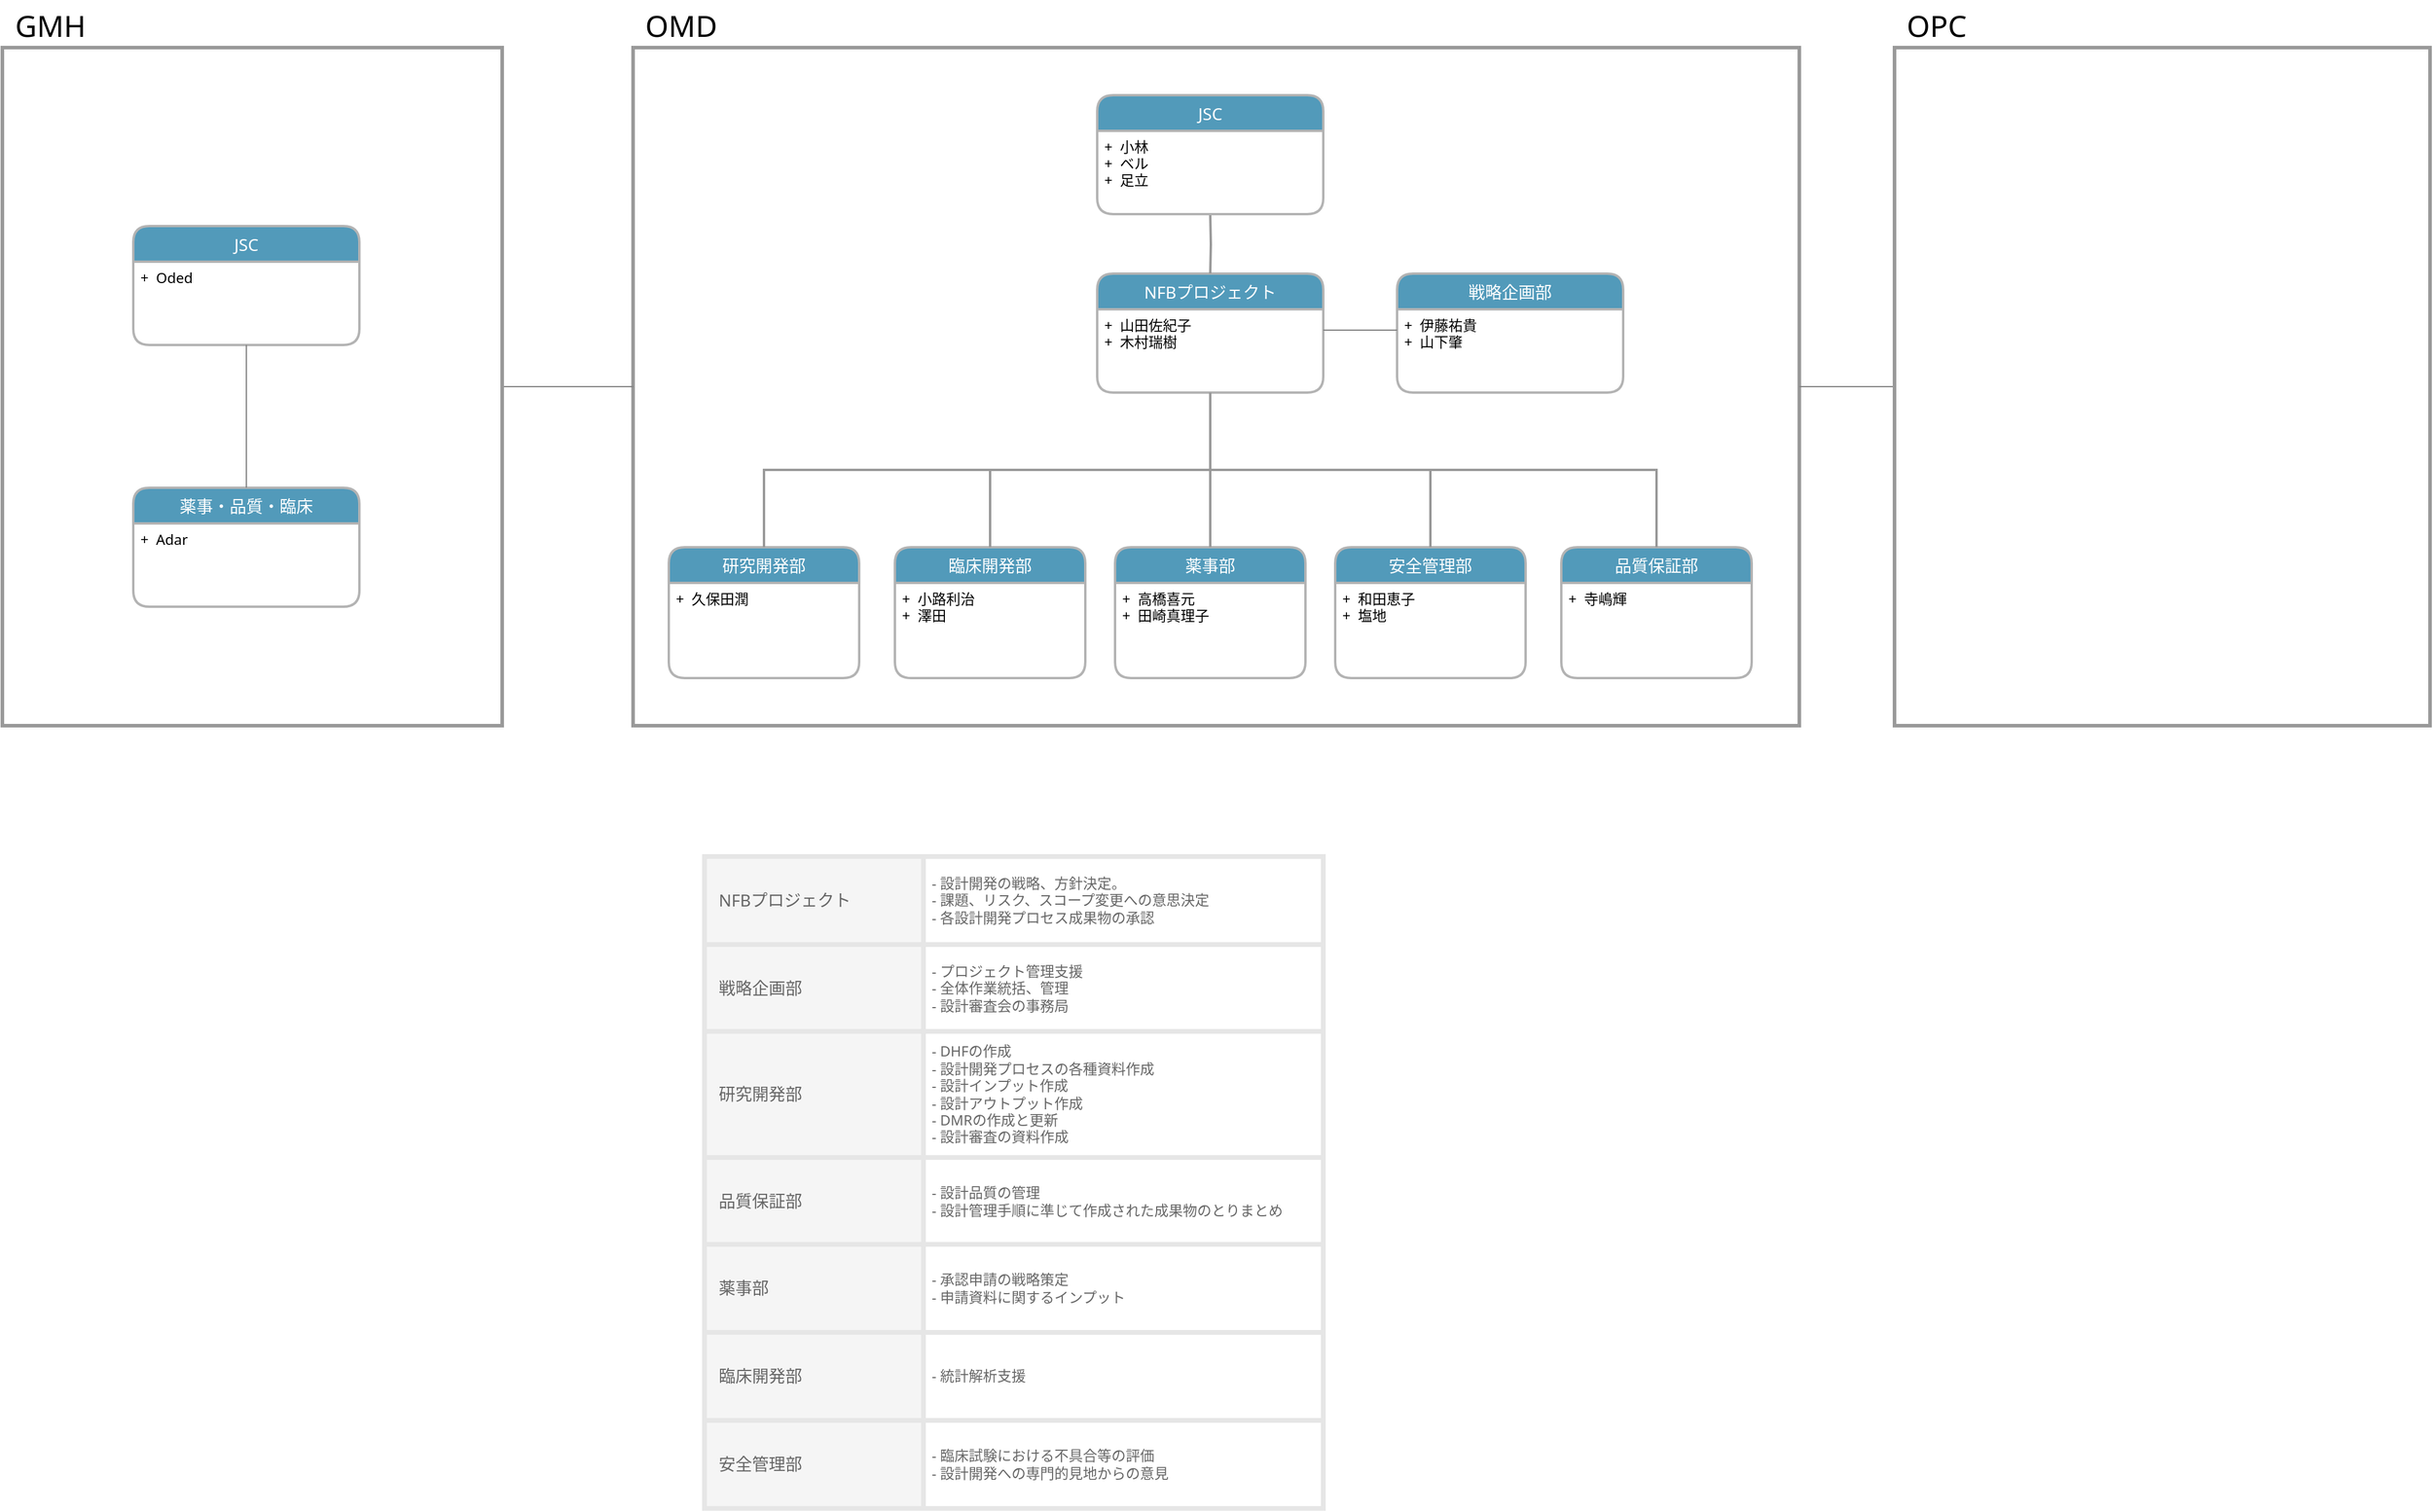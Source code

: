<mxfile version="20.2.4" type="github" pages="2">
  <diagram id="-1XbQWdAczWEwSHENw1Y" name="Page-1">
    <mxGraphModel dx="2898" dy="758" grid="1" gridSize="10" guides="1" tooltips="1" connect="1" arrows="1" fold="1" page="1" pageScale="1" pageWidth="850" pageHeight="1100" math="0" shadow="0">
      <root>
        <mxCell id="0" />
        <mxCell id="1" parent="0" />
        <mxCell id="92E8GHfRl66O824Zm0lk-59" value="" style="rounded=0;whiteSpace=wrap;html=1;fillColor=none;strokeColor=#999999;strokeWidth=3;" parent="1" vertex="1">
          <mxGeometry x="-650" y="240" width="980" height="570" as="geometry" />
        </mxCell>
        <mxCell id="92E8GHfRl66O824Zm0lk-3" value="NFBプロジェクト" style="swimlane;childLayout=stackLayout;horizontal=1;startSize=30;horizontalStack=0;rounded=1;fontSize=14;fontStyle=0;strokeWidth=2;resizeParent=0;resizeLast=1;shadow=0;dashed=0;align=center;fillColor=#529ABA;fontColor=#FFFFFF;strokeColor=#B3B3B3;fontFamily=Noto Sans;fontSource=https%3A%2F%2Ffonts.googleapis.com%2Fcss%3Ffamily%3DNoto%2BSans;" parent="1" vertex="1">
          <mxGeometry x="-260" y="430" width="190" height="100" as="geometry">
            <mxRectangle x="290" y="380" width="160" height="30" as="alternateBounds" />
          </mxGeometry>
        </mxCell>
        <mxCell id="92E8GHfRl66O824Zm0lk-4" value="+  山田佐紀子　&#xa;+  木村瑞樹" style="align=left;strokeColor=none;fillColor=none;spacingLeft=4;fontSize=12;verticalAlign=top;resizable=0;rotatable=0;part=1;fontFamily=Noto Sans;fontSource=https%3A%2F%2Ffonts.googleapis.com%2Fcss%3Ffamily%3DNoto%2BSans;" parent="92E8GHfRl66O824Zm0lk-3" vertex="1">
          <mxGeometry y="30" width="190" height="70" as="geometry" />
        </mxCell>
        <mxCell id="92E8GHfRl66O824Zm0lk-5" style="edgeStyle=orthogonalEdgeStyle;rounded=0;orthogonalLoop=1;jettySize=auto;html=1;exitX=0.5;exitY=1;exitDx=0;exitDy=0;fontSize=18;fontColor=#FFFFFF;startArrow=none;startFill=0;strokeColor=#999999;strokeWidth=2;endArrow=none;endFill=0;fontFamily=Noto Sans;fontSource=https%3A%2F%2Ffonts.googleapis.com%2Fcss%3Ffamily%3DNoto%2BSans;" parent="1" target="92E8GHfRl66O824Zm0lk-3" edge="1">
          <mxGeometry relative="1" as="geometry">
            <mxPoint x="-165" y="380.0" as="sourcePoint" />
          </mxGeometry>
        </mxCell>
        <mxCell id="92E8GHfRl66O824Zm0lk-6" value="研究開発部" style="swimlane;childLayout=stackLayout;horizontal=1;startSize=30;horizontalStack=0;rounded=1;fontSize=14;fontStyle=0;strokeWidth=2;resizeParent=0;resizeLast=1;shadow=0;dashed=0;align=center;fillColor=#529ABA;fontColor=#FFFFFF;strokeColor=#B3B3B3;fontFamily=Noto Sans;fontSource=https%3A%2F%2Ffonts.googleapis.com%2Fcss%3Ffamily%3DNoto%2BSans;" parent="1" vertex="1">
          <mxGeometry x="-620" y="660" width="160" height="110" as="geometry" />
        </mxCell>
        <mxCell id="92E8GHfRl66O824Zm0lk-7" value="+  久保田潤" style="align=left;strokeColor=none;fillColor=none;spacingLeft=4;fontSize=12;verticalAlign=top;resizable=0;rotatable=0;part=1;fontFamily=Noto Sans;fontSource=https%3A%2F%2Ffonts.googleapis.com%2Fcss%3Ffamily%3DNoto%2BSans;" parent="92E8GHfRl66O824Zm0lk-6" vertex="1">
          <mxGeometry y="30" width="160" height="80" as="geometry" />
        </mxCell>
        <mxCell id="92E8GHfRl66O824Zm0lk-8" style="edgeStyle=orthogonalEdgeStyle;rounded=0;orthogonalLoop=1;jettySize=auto;html=1;exitX=0.5;exitY=1;exitDx=0;exitDy=0;entryX=0.5;entryY=0;entryDx=0;entryDy=0;fontSize=18;fontColor=#666666;startArrow=none;startFill=0;endArrow=none;endFill=0;strokeColor=#999999;strokeWidth=2;fontFamily=Noto Sans;fontSource=https%3A%2F%2Ffonts.googleapis.com%2Fcss%3Ffamily%3DNoto%2BSans;" parent="1" source="92E8GHfRl66O824Zm0lk-4" target="92E8GHfRl66O824Zm0lk-6" edge="1">
          <mxGeometry relative="1" as="geometry" />
        </mxCell>
        <mxCell id="92E8GHfRl66O824Zm0lk-9" value="臨床開発部" style="swimlane;childLayout=stackLayout;horizontal=1;startSize=30;horizontalStack=0;rounded=1;fontSize=14;fontStyle=0;strokeWidth=2;resizeParent=0;resizeLast=1;shadow=0;dashed=0;align=center;fillColor=#529ABA;fontColor=#FFFFFF;strokeColor=#B3B3B3;fontFamily=Noto Sans;fontSource=https%3A%2F%2Ffonts.googleapis.com%2Fcss%3Ffamily%3DNoto%2BSans;" parent="1" vertex="1">
          <mxGeometry x="-430" y="660" width="160" height="110" as="geometry" />
        </mxCell>
        <mxCell id="92E8GHfRl66O824Zm0lk-10" value="+  小路利治&#xa;+  澤田" style="align=left;strokeColor=none;fillColor=none;spacingLeft=4;fontSize=12;verticalAlign=top;resizable=0;rotatable=0;part=1;fontFamily=Noto Sans;fontSource=https%3A%2F%2Ffonts.googleapis.com%2Fcss%3Ffamily%3DNoto%2BSans;" parent="92E8GHfRl66O824Zm0lk-9" vertex="1">
          <mxGeometry y="30" width="160" height="80" as="geometry" />
        </mxCell>
        <mxCell id="92E8GHfRl66O824Zm0lk-11" value="薬事部" style="swimlane;childLayout=stackLayout;horizontal=1;startSize=30;horizontalStack=0;rounded=1;fontSize=14;fontStyle=0;strokeWidth=2;resizeParent=0;resizeLast=1;shadow=0;dashed=0;align=center;fillColor=#529ABA;fontColor=#FFFFFF;strokeColor=#B3B3B3;fontFamily=Noto Sans;fontSource=https%3A%2F%2Ffonts.googleapis.com%2Fcss%3Ffamily%3DNoto%2BSans;" parent="1" vertex="1">
          <mxGeometry x="-245" y="660" width="160" height="110" as="geometry" />
        </mxCell>
        <mxCell id="92E8GHfRl66O824Zm0lk-12" value="+  高橋喜元&#xa;+  田崎真理子" style="align=left;strokeColor=none;fillColor=none;spacingLeft=4;fontSize=12;verticalAlign=top;resizable=0;rotatable=0;part=1;fontFamily=Noto Sans;fontSource=https%3A%2F%2Ffonts.googleapis.com%2Fcss%3Ffamily%3DNoto%2BSans;" parent="92E8GHfRl66O824Zm0lk-11" vertex="1">
          <mxGeometry y="30" width="160" height="80" as="geometry" />
        </mxCell>
        <mxCell id="92E8GHfRl66O824Zm0lk-13" value="安全管理部" style="swimlane;childLayout=stackLayout;horizontal=1;startSize=30;horizontalStack=0;rounded=1;fontSize=14;fontStyle=0;strokeWidth=2;resizeParent=0;resizeLast=1;shadow=0;dashed=0;align=center;fillColor=#529ABA;fontColor=#FFFFFF;strokeColor=#B3B3B3;fontFamily=Noto Sans;fontSource=https%3A%2F%2Ffonts.googleapis.com%2Fcss%3Ffamily%3DNoto%2BSans;" parent="1" vertex="1">
          <mxGeometry x="-60" y="660" width="160" height="110" as="geometry" />
        </mxCell>
        <mxCell id="92E8GHfRl66O824Zm0lk-14" value="+  和田恵子&#xa;+  塩地" style="align=left;strokeColor=none;fillColor=none;spacingLeft=4;fontSize=12;verticalAlign=top;resizable=0;rotatable=0;part=1;fontFamily=Noto Sans;fontSource=https%3A%2F%2Ffonts.googleapis.com%2Fcss%3Ffamily%3DNoto%2BSans;" parent="92E8GHfRl66O824Zm0lk-13" vertex="1">
          <mxGeometry y="30" width="160" height="80" as="geometry" />
        </mxCell>
        <mxCell id="92E8GHfRl66O824Zm0lk-15" value="品質保証部" style="swimlane;childLayout=stackLayout;horizontal=1;startSize=30;horizontalStack=0;rounded=1;fontSize=14;fontStyle=0;strokeWidth=2;resizeParent=0;resizeLast=1;shadow=0;dashed=0;align=center;fillColor=#529ABA;fontColor=#FFFFFF;strokeColor=#B3B3B3;fontFamily=Noto Sans;fontSource=https%3A%2F%2Ffonts.googleapis.com%2Fcss%3Ffamily%3DNoto%2BSans;" parent="1" vertex="1">
          <mxGeometry x="130" y="660" width="160" height="110" as="geometry" />
        </mxCell>
        <mxCell id="92E8GHfRl66O824Zm0lk-16" value="+  寺嶋輝" style="align=left;strokeColor=none;fillColor=none;spacingLeft=4;fontSize=12;verticalAlign=top;resizable=0;rotatable=0;part=1;fontFamily=Noto Sans;fontSource=https%3A%2F%2Ffonts.googleapis.com%2Fcss%3Ffamily%3DNoto%2BSans;" parent="92E8GHfRl66O824Zm0lk-15" vertex="1">
          <mxGeometry y="30" width="160" height="80" as="geometry" />
        </mxCell>
        <mxCell id="92E8GHfRl66O824Zm0lk-17" style="edgeStyle=orthogonalEdgeStyle;rounded=0;orthogonalLoop=1;jettySize=auto;html=1;exitX=0.5;exitY=1;exitDx=0;exitDy=0;entryX=0.5;entryY=0;entryDx=0;entryDy=0;fontSize=18;fontColor=#666666;startArrow=none;startFill=0;endArrow=none;endFill=0;strokeColor=#999999;strokeWidth=2;fontFamily=Noto Sans;fontSource=https%3A%2F%2Ffonts.googleapis.com%2Fcss%3Ffamily%3DNoto%2BSans;" parent="1" source="92E8GHfRl66O824Zm0lk-4" target="92E8GHfRl66O824Zm0lk-9" edge="1">
          <mxGeometry relative="1" as="geometry" />
        </mxCell>
        <mxCell id="92E8GHfRl66O824Zm0lk-18" style="edgeStyle=orthogonalEdgeStyle;rounded=0;orthogonalLoop=1;jettySize=auto;html=1;exitX=0.5;exitY=1;exitDx=0;exitDy=0;fontSize=18;fontColor=#666666;startArrow=none;startFill=0;endArrow=none;endFill=0;strokeColor=#999999;strokeWidth=2;fontFamily=Noto Sans;fontSource=https%3A%2F%2Ffonts.googleapis.com%2Fcss%3Ffamily%3DNoto%2BSans;" parent="1" source="92E8GHfRl66O824Zm0lk-4" target="92E8GHfRl66O824Zm0lk-11" edge="1">
          <mxGeometry relative="1" as="geometry" />
        </mxCell>
        <mxCell id="92E8GHfRl66O824Zm0lk-19" style="edgeStyle=orthogonalEdgeStyle;rounded=0;orthogonalLoop=1;jettySize=auto;html=1;exitX=0.5;exitY=1;exitDx=0;exitDy=0;entryX=0.5;entryY=0;entryDx=0;entryDy=0;fontSize=18;fontColor=#666666;startArrow=none;startFill=0;endArrow=none;endFill=0;strokeColor=#999999;strokeWidth=2;fontFamily=Noto Sans;fontSource=https%3A%2F%2Ffonts.googleapis.com%2Fcss%3Ffamily%3DNoto%2BSans;" parent="1" source="92E8GHfRl66O824Zm0lk-4" target="92E8GHfRl66O824Zm0lk-13" edge="1">
          <mxGeometry relative="1" as="geometry" />
        </mxCell>
        <mxCell id="92E8GHfRl66O824Zm0lk-20" style="edgeStyle=orthogonalEdgeStyle;rounded=0;orthogonalLoop=1;jettySize=auto;html=1;exitX=0.5;exitY=1;exitDx=0;exitDy=0;fontSize=18;fontColor=#666666;startArrow=none;startFill=0;endArrow=none;endFill=0;strokeColor=#999999;strokeWidth=2;fontFamily=Noto Sans;fontSource=https%3A%2F%2Ffonts.googleapis.com%2Fcss%3Ffamily%3DNoto%2BSans;" parent="1" source="92E8GHfRl66O824Zm0lk-4" target="92E8GHfRl66O824Zm0lk-15" edge="1">
          <mxGeometry relative="1" as="geometry" />
        </mxCell>
        <mxCell id="92E8GHfRl66O824Zm0lk-21" value="" style="shape=table;html=1;whiteSpace=wrap;startSize=0;container=1;collapsible=0;childLayout=tableLayout;fontFamily=Noto Sans;fontSource=https%3A%2F%2Ffonts.googleapis.com%2Fcss%3Ffamily%3DNoto%2BSans;strokeColor=#E6E6E6;strokeWidth=4;fontSize=12;fontColor=#666666;" parent="1" vertex="1">
          <mxGeometry x="-590" y="920" width="520" height="548" as="geometry" />
        </mxCell>
        <mxCell id="92E8GHfRl66O824Zm0lk-22" value="" style="shape=tableRow;horizontal=0;startSize=0;swimlaneHead=0;swimlaneBody=0;top=0;left=0;bottom=0;right=0;collapsible=0;dropTarget=0;fillColor=none;points=[[0,0.5],[1,0.5]];portConstraint=eastwest;fontFamily=Noto Sans;fontSource=https%3A%2F%2Ffonts.googleapis.com%2Fcss%3Ffamily%3DNoto%2BSans;" parent="92E8GHfRl66O824Zm0lk-21" vertex="1">
          <mxGeometry width="520" height="74" as="geometry" />
        </mxCell>
        <mxCell id="92E8GHfRl66O824Zm0lk-23" value="NFBプロジェクト" style="shape=partialRectangle;html=1;whiteSpace=wrap;connectable=0;fillColor=#E6E6E6;top=0;left=0;bottom=0;right=0;overflow=hidden;fontFamily=Noto Sans;fontSource=https%3A%2F%2Ffonts.googleapis.com%2Fcss%3Ffamily%3DNoto%2BSans;fontColor=#666666;fontSize=14;align=left;spacingLeft=10;opacity=40;" parent="92E8GHfRl66O824Zm0lk-22" vertex="1">
          <mxGeometry width="184" height="74" as="geometry">
            <mxRectangle width="184" height="74" as="alternateBounds" />
          </mxGeometry>
        </mxCell>
        <mxCell id="92E8GHfRl66O824Zm0lk-24" value="&lt;div&gt;- 設計開発の戦略、方針決定。&lt;/div&gt;&lt;div&gt;- 課題、リスク、スコープ変更への意思決定&lt;br&gt;- 各設計開発プロセス成果物の承認&lt;br&gt;&lt;/div&gt;" style="shape=partialRectangle;html=1;whiteSpace=wrap;connectable=0;fillColor=none;top=0;left=0;bottom=0;right=0;overflow=hidden;fontFamily=Noto Sans;fontSource=https%3A%2F%2Ffonts.googleapis.com%2Fcss%3Ffamily%3DNoto%2BSans;align=left;spacingLeft=5;fontColor=#666666;" parent="92E8GHfRl66O824Zm0lk-22" vertex="1">
          <mxGeometry x="184" width="336" height="74" as="geometry">
            <mxRectangle width="336" height="74" as="alternateBounds" />
          </mxGeometry>
        </mxCell>
        <mxCell id="92E8GHfRl66O824Zm0lk-25" value="" style="shape=tableRow;horizontal=0;startSize=0;swimlaneHead=0;swimlaneBody=0;top=0;left=0;bottom=0;right=0;collapsible=0;dropTarget=0;fillColor=none;points=[[0,0.5],[1,0.5]];portConstraint=eastwest;fontFamily=Noto Sans;fontSource=https%3A%2F%2Ffonts.googleapis.com%2Fcss%3Ffamily%3DNoto%2BSans;" parent="92E8GHfRl66O824Zm0lk-21" vertex="1">
          <mxGeometry y="74" width="520" height="73" as="geometry" />
        </mxCell>
        <mxCell id="92E8GHfRl66O824Zm0lk-26" value="戦略企画部" style="shape=partialRectangle;html=1;whiteSpace=wrap;connectable=0;fillColor=#E6E6E6;top=0;left=0;bottom=0;right=0;overflow=hidden;fontFamily=Noto Sans;fontSource=https%3A%2F%2Ffonts.googleapis.com%2Fcss%3Ffamily%3DNoto%2BSans;fontColor=#666666;fontSize=14;align=left;spacingLeft=10;opacity=40;" parent="92E8GHfRl66O824Zm0lk-25" vertex="1">
          <mxGeometry width="184" height="73" as="geometry">
            <mxRectangle width="184" height="73" as="alternateBounds" />
          </mxGeometry>
        </mxCell>
        <mxCell id="92E8GHfRl66O824Zm0lk-27" value="- プロジェクト管理支援&lt;br&gt;&lt;div&gt;- 全体作業統括、管理&lt;br&gt;&lt;/div&gt;&lt;div&gt;- 設計審査会の事務局&lt;br&gt;&lt;/div&gt;" style="shape=partialRectangle;html=1;whiteSpace=wrap;connectable=0;fillColor=none;top=0;left=0;bottom=0;right=0;overflow=hidden;fontFamily=Noto Sans;fontSource=https%3A%2F%2Ffonts.googleapis.com%2Fcss%3Ffamily%3DNoto%2BSans;align=left;spacingLeft=5;fontColor=#666666;" parent="92E8GHfRl66O824Zm0lk-25" vertex="1">
          <mxGeometry x="184" width="336" height="73" as="geometry">
            <mxRectangle width="336" height="73" as="alternateBounds" />
          </mxGeometry>
        </mxCell>
        <mxCell id="92E8GHfRl66O824Zm0lk-28" value="" style="shape=tableRow;horizontal=0;startSize=0;swimlaneHead=0;swimlaneBody=0;top=0;left=0;bottom=0;right=0;collapsible=0;dropTarget=0;fillColor=none;points=[[0,0.5],[1,0.5]];portConstraint=eastwest;fontFamily=Noto Sans;fontSource=https%3A%2F%2Ffonts.googleapis.com%2Fcss%3Ffamily%3DNoto%2BSans;" parent="92E8GHfRl66O824Zm0lk-21" vertex="1">
          <mxGeometry y="147" width="520" height="106" as="geometry" />
        </mxCell>
        <mxCell id="92E8GHfRl66O824Zm0lk-29" value="研究開発部" style="shape=partialRectangle;html=1;whiteSpace=wrap;connectable=0;fillColor=#E6E6E6;top=0;left=0;bottom=0;right=0;overflow=hidden;fontFamily=Noto Sans;fontSource=https%3A%2F%2Ffonts.googleapis.com%2Fcss%3Ffamily%3DNoto%2BSans;fontColor=#666666;fontSize=14;align=left;spacingLeft=10;opacity=40;" parent="92E8GHfRl66O824Zm0lk-28" vertex="1">
          <mxGeometry width="184" height="106" as="geometry">
            <mxRectangle width="184" height="106" as="alternateBounds" />
          </mxGeometry>
        </mxCell>
        <mxCell id="92E8GHfRl66O824Zm0lk-30" value="- DHFの作成&lt;br&gt;&lt;div&gt;- 設計開発プロセスの各種資料作成&lt;/div&gt;&lt;div&gt;- 設計インプット作成&lt;/div&gt;&lt;div&gt;- 設計アウトプット作成&lt;/div&gt;&lt;div&gt;- DMRの作成と更新&lt;/div&gt;&lt;div&gt;- 設計審査の資料作成&lt;br&gt;&lt;/div&gt;" style="shape=partialRectangle;html=1;whiteSpace=wrap;connectable=0;fillColor=none;top=0;left=0;bottom=0;right=0;overflow=hidden;fontFamily=Noto Sans;fontSource=https%3A%2F%2Ffonts.googleapis.com%2Fcss%3Ffamily%3DNoto%2BSans;align=left;spacingLeft=5;fontColor=#666666;" parent="92E8GHfRl66O824Zm0lk-28" vertex="1">
          <mxGeometry x="184" width="336" height="106" as="geometry">
            <mxRectangle width="336" height="106" as="alternateBounds" />
          </mxGeometry>
        </mxCell>
        <mxCell id="92E8GHfRl66O824Zm0lk-31" value="" style="shape=tableRow;horizontal=0;startSize=0;swimlaneHead=0;swimlaneBody=0;top=0;left=0;bottom=0;right=0;collapsible=0;dropTarget=0;fillColor=none;points=[[0,0.5],[1,0.5]];portConstraint=eastwest;fontFamily=Noto Sans;fontSource=https%3A%2F%2Ffonts.googleapis.com%2Fcss%3Ffamily%3DNoto%2BSans;" parent="92E8GHfRl66O824Zm0lk-21" vertex="1">
          <mxGeometry y="253" width="520" height="73" as="geometry" />
        </mxCell>
        <mxCell id="92E8GHfRl66O824Zm0lk-32" value="品質保証部" style="shape=partialRectangle;html=1;whiteSpace=wrap;connectable=0;fillColor=#E6E6E6;top=0;left=0;bottom=0;right=0;overflow=hidden;fontFamily=Noto Sans;fontSource=https%3A%2F%2Ffonts.googleapis.com%2Fcss%3Ffamily%3DNoto%2BSans;fontColor=#666666;fontSize=14;align=left;spacingLeft=10;opacity=40;" parent="92E8GHfRl66O824Zm0lk-31" vertex="1">
          <mxGeometry width="184" height="73" as="geometry">
            <mxRectangle width="184" height="73" as="alternateBounds" />
          </mxGeometry>
        </mxCell>
        <mxCell id="92E8GHfRl66O824Zm0lk-33" value="&lt;div&gt;- 設計品質の管理&lt;br&gt;&lt;/div&gt;&lt;div&gt;- 設計管理手順に準じて作成された成果物のとりまとめ&lt;br&gt;&lt;/div&gt;" style="shape=partialRectangle;html=1;whiteSpace=wrap;connectable=0;fillColor=none;top=0;left=0;bottom=0;right=0;overflow=hidden;fontFamily=Noto Sans;fontSource=https%3A%2F%2Ffonts.googleapis.com%2Fcss%3Ffamily%3DNoto%2BSans;align=left;spacingLeft=5;fontColor=#666666;spacingRight=4;" parent="92E8GHfRl66O824Zm0lk-31" vertex="1">
          <mxGeometry x="184" width="336" height="73" as="geometry">
            <mxRectangle width="336" height="73" as="alternateBounds" />
          </mxGeometry>
        </mxCell>
        <mxCell id="92E8GHfRl66O824Zm0lk-34" style="shape=tableRow;horizontal=0;startSize=0;swimlaneHead=0;swimlaneBody=0;top=0;left=0;bottom=0;right=0;collapsible=0;dropTarget=0;fillColor=none;points=[[0,0.5],[1,0.5]];portConstraint=eastwest;fontFamily=Noto Sans;fontSource=https%3A%2F%2Ffonts.googleapis.com%2Fcss%3Ffamily%3DNoto%2BSans;" parent="92E8GHfRl66O824Zm0lk-21" vertex="1">
          <mxGeometry y="326" width="520" height="74" as="geometry" />
        </mxCell>
        <mxCell id="92E8GHfRl66O824Zm0lk-35" value="薬事部" style="shape=partialRectangle;html=1;whiteSpace=wrap;connectable=0;fillColor=#E6E6E6;top=0;left=0;bottom=0;right=0;overflow=hidden;fontFamily=Noto Sans;fontSource=https%3A%2F%2Ffonts.googleapis.com%2Fcss%3Ffamily%3DNoto%2BSans;fontColor=#666666;fontSize=14;align=left;spacingLeft=10;opacity=40;" parent="92E8GHfRl66O824Zm0lk-34" vertex="1">
          <mxGeometry width="184" height="74" as="geometry">
            <mxRectangle width="184" height="74" as="alternateBounds" />
          </mxGeometry>
        </mxCell>
        <mxCell id="92E8GHfRl66O824Zm0lk-36" value="&lt;div&gt;- 承認申請の戦略策定&lt;/div&gt;&lt;div&gt;- 申請資料に関するインプット&lt;br&gt;&lt;/div&gt;" style="shape=partialRectangle;html=1;whiteSpace=wrap;connectable=0;fillColor=none;top=0;left=0;bottom=0;right=0;overflow=hidden;fontFamily=Noto Sans;fontSource=https%3A%2F%2Ffonts.googleapis.com%2Fcss%3Ffamily%3DNoto%2BSans;align=left;spacingLeft=5;fontColor=#666666;" parent="92E8GHfRl66O824Zm0lk-34" vertex="1">
          <mxGeometry x="184" width="336" height="74" as="geometry">
            <mxRectangle width="336" height="74" as="alternateBounds" />
          </mxGeometry>
        </mxCell>
        <mxCell id="92E8GHfRl66O824Zm0lk-37" style="shape=tableRow;horizontal=0;startSize=0;swimlaneHead=0;swimlaneBody=0;top=0;left=0;bottom=0;right=0;collapsible=0;dropTarget=0;fillColor=none;points=[[0,0.5],[1,0.5]];portConstraint=eastwest;fontFamily=Noto Sans;fontSource=https%3A%2F%2Ffonts.googleapis.com%2Fcss%3Ffamily%3DNoto%2BSans;" parent="92E8GHfRl66O824Zm0lk-21" vertex="1">
          <mxGeometry y="400" width="520" height="74" as="geometry" />
        </mxCell>
        <mxCell id="92E8GHfRl66O824Zm0lk-38" value="臨床開発部" style="shape=partialRectangle;html=1;whiteSpace=wrap;connectable=0;fillColor=#E6E6E6;top=0;left=0;bottom=0;right=0;overflow=hidden;fontFamily=Noto Sans;fontSource=https%3A%2F%2Ffonts.googleapis.com%2Fcss%3Ffamily%3DNoto%2BSans;fontColor=#666666;fontSize=14;align=left;spacingLeft=10;opacity=40;" parent="92E8GHfRl66O824Zm0lk-37" vertex="1">
          <mxGeometry width="184" height="74" as="geometry">
            <mxRectangle width="184" height="74" as="alternateBounds" />
          </mxGeometry>
        </mxCell>
        <mxCell id="92E8GHfRl66O824Zm0lk-39" value="&lt;div&gt;- 統計解析支援&lt;/div&gt;" style="shape=partialRectangle;html=1;whiteSpace=wrap;connectable=0;fillColor=none;top=0;left=0;bottom=0;right=0;overflow=hidden;fontFamily=Noto Sans;fontSource=https%3A%2F%2Ffonts.googleapis.com%2Fcss%3Ffamily%3DNoto%2BSans;align=left;spacingLeft=5;fontColor=#666666;" parent="92E8GHfRl66O824Zm0lk-37" vertex="1">
          <mxGeometry x="184" width="336" height="74" as="geometry">
            <mxRectangle width="336" height="74" as="alternateBounds" />
          </mxGeometry>
        </mxCell>
        <mxCell id="92E8GHfRl66O824Zm0lk-40" style="shape=tableRow;horizontal=0;startSize=0;swimlaneHead=0;swimlaneBody=0;top=0;left=0;bottom=0;right=0;collapsible=0;dropTarget=0;fillColor=none;points=[[0,0.5],[1,0.5]];portConstraint=eastwest;fontFamily=Noto Sans;fontSource=https%3A%2F%2Ffonts.googleapis.com%2Fcss%3Ffamily%3DNoto%2BSans;" parent="92E8GHfRl66O824Zm0lk-21" vertex="1">
          <mxGeometry y="474" width="520" height="74" as="geometry" />
        </mxCell>
        <mxCell id="92E8GHfRl66O824Zm0lk-41" value="安全管理部" style="shape=partialRectangle;html=1;whiteSpace=wrap;connectable=0;fillColor=#E6E6E6;top=0;left=0;bottom=0;right=0;overflow=hidden;fontFamily=Noto Sans;fontSource=https%3A%2F%2Ffonts.googleapis.com%2Fcss%3Ffamily%3DNoto%2BSans;fontColor=#666666;fontSize=14;align=left;spacingLeft=10;opacity=40;" parent="92E8GHfRl66O824Zm0lk-40" vertex="1">
          <mxGeometry width="184" height="74" as="geometry">
            <mxRectangle width="184" height="74" as="alternateBounds" />
          </mxGeometry>
        </mxCell>
        <mxCell id="92E8GHfRl66O824Zm0lk-42" value="&lt;div&gt;- &lt;span lang=&quot;JA&quot;&gt;臨床試験における不具合等の評価&lt;/span&gt;&lt;/div&gt;&lt;div&gt;&lt;span lang=&quot;JA&quot;&gt;- 設計開発への専門的見地からの意見&lt;/span&gt;&lt;/div&gt;" style="shape=partialRectangle;html=1;whiteSpace=wrap;connectable=0;fillColor=none;top=0;left=0;bottom=0;right=0;overflow=hidden;fontFamily=Noto Sans;fontSource=https%3A%2F%2Ffonts.googleapis.com%2Fcss%3Ffamily%3DNoto%2BSans;align=left;spacingLeft=5;fontColor=#666666;" parent="92E8GHfRl66O824Zm0lk-40" vertex="1">
          <mxGeometry x="184" width="336" height="74" as="geometry">
            <mxRectangle width="336" height="74" as="alternateBounds" />
          </mxGeometry>
        </mxCell>
        <mxCell id="92E8GHfRl66O824Zm0lk-43" value="戦略企画部" style="swimlane;childLayout=stackLayout;horizontal=1;startSize=30;horizontalStack=0;rounded=1;fontSize=14;fontStyle=0;strokeWidth=2;resizeParent=0;resizeLast=1;shadow=0;dashed=0;align=center;fillColor=#529ABA;fontColor=#FFFFFF;strokeColor=#B3B3B3;fontFamily=Noto Sans;fontSource=https%3A%2F%2Ffonts.googleapis.com%2Fcss%3Ffamily%3DNoto%2BSans;" parent="1" vertex="1">
          <mxGeometry x="-8" y="430" width="190" height="100" as="geometry">
            <mxRectangle x="290" y="380" width="160" height="30" as="alternateBounds" />
          </mxGeometry>
        </mxCell>
        <mxCell id="92E8GHfRl66O824Zm0lk-44" value="+  伊藤祐貴&#xa;+  山下肇" style="align=left;strokeColor=none;fillColor=none;spacingLeft=4;fontSize=12;verticalAlign=top;resizable=0;rotatable=0;part=1;fontFamily=Noto Sans;fontSource=https%3A%2F%2Ffonts.googleapis.com%2Fcss%3Ffamily%3DNoto%2BSans;" parent="92E8GHfRl66O824Zm0lk-43" vertex="1">
          <mxGeometry y="30" width="190" height="70" as="geometry" />
        </mxCell>
        <mxCell id="92E8GHfRl66O824Zm0lk-48" style="edgeStyle=orthogonalEdgeStyle;rounded=0;orthogonalLoop=1;jettySize=auto;html=1;exitX=1;exitY=0.25;exitDx=0;exitDy=0;entryX=0;entryY=0.25;entryDx=0;entryDy=0;strokeColor=#808080;endArrow=none;endFill=0;" parent="1" source="92E8GHfRl66O824Zm0lk-4" target="92E8GHfRl66O824Zm0lk-44" edge="1">
          <mxGeometry relative="1" as="geometry" />
        </mxCell>
        <mxCell id="92E8GHfRl66O824Zm0lk-51" value="JSC" style="swimlane;childLayout=stackLayout;horizontal=1;startSize=30;horizontalStack=0;rounded=1;fontSize=14;fontStyle=0;strokeWidth=2;resizeParent=0;resizeLast=1;shadow=0;dashed=0;align=center;fillColor=#529ABA;fontColor=#FFFFFF;strokeColor=#B3B3B3;fontFamily=Noto Sans;fontSource=https%3A%2F%2Ffonts.googleapis.com%2Fcss%3Ffamily%3DNoto%2BSans;" parent="1" vertex="1">
          <mxGeometry x="-260" y="280" width="190" height="100" as="geometry">
            <mxRectangle x="290" y="380" width="160" height="30" as="alternateBounds" />
          </mxGeometry>
        </mxCell>
        <mxCell id="92E8GHfRl66O824Zm0lk-52" value="+  小林&#xa;+  ベル&#xa;+  足立　" style="align=left;strokeColor=none;fillColor=none;spacingLeft=4;fontSize=12;verticalAlign=top;resizable=0;rotatable=0;part=1;fontFamily=Noto Sans;fontSource=https%3A%2F%2Ffonts.googleapis.com%2Fcss%3Ffamily%3DNoto%2BSans;" parent="92E8GHfRl66O824Zm0lk-51" vertex="1">
          <mxGeometry y="30" width="190" height="70" as="geometry" />
        </mxCell>
        <mxCell id="92E8GHfRl66O824Zm0lk-67" style="edgeStyle=orthogonalEdgeStyle;rounded=0;orthogonalLoop=1;jettySize=auto;html=1;exitX=1;exitY=0.5;exitDx=0;exitDy=0;entryX=0;entryY=0.5;entryDx=0;entryDy=0;fontFamily=Noto Sans;fontSource=https%3A%2F%2Ffonts.googleapis.com%2Fcss%3Ffamily%3DNoto%2BSans;fontSize=25;endArrow=none;endFill=0;strokeColor=#808080;" parent="1" source="92E8GHfRl66O824Zm0lk-59" target="92E8GHfRl66O824Zm0lk-65" edge="1">
          <mxGeometry relative="1" as="geometry" />
        </mxCell>
        <mxCell id="92E8GHfRl66O824Zm0lk-60" value="OMD" style="text;html=1;align=center;verticalAlign=middle;resizable=0;points=[];autosize=1;strokeColor=none;fillColor=none;fontSize=25;fontFamily=Noto Sans;fontSource=https%3A%2F%2Ffonts.googleapis.com%2Fcss%3Ffamily%3DNoto%2BSans;labelBackgroundColor=default;" parent="1" vertex="1">
          <mxGeometry x="-650" y="200" width="80" height="40" as="geometry" />
        </mxCell>
        <mxCell id="92E8GHfRl66O824Zm0lk-64" style="edgeStyle=orthogonalEdgeStyle;rounded=0;orthogonalLoop=1;jettySize=auto;html=1;exitX=1;exitY=0.5;exitDx=0;exitDy=0;entryX=0;entryY=0.5;entryDx=0;entryDy=0;fontFamily=Noto Sans;fontSource=https%3A%2F%2Ffonts.googleapis.com%2Fcss%3Ffamily%3DNoto%2BSans;fontSize=25;endArrow=none;endFill=0;strokeColor=#808080;" parent="1" source="92E8GHfRl66O824Zm0lk-61" target="92E8GHfRl66O824Zm0lk-59" edge="1">
          <mxGeometry relative="1" as="geometry" />
        </mxCell>
        <mxCell id="92E8GHfRl66O824Zm0lk-61" value="" style="rounded=0;whiteSpace=wrap;html=1;fillColor=none;strokeColor=#999999;strokeWidth=3;" parent="1" vertex="1">
          <mxGeometry x="-1180" y="240" width="420" height="570" as="geometry" />
        </mxCell>
        <mxCell id="92E8GHfRl66O824Zm0lk-62" value="GMH" style="text;html=1;align=center;verticalAlign=middle;resizable=0;points=[];autosize=1;strokeColor=none;fillColor=none;fontSize=25;fontFamily=Noto Sans;fontSource=https%3A%2F%2Ffonts.googleapis.com%2Fcss%3Ffamily%3DNoto%2BSans;labelBackgroundColor=default;" parent="1" vertex="1">
          <mxGeometry x="-1180" y="200" width="80" height="40" as="geometry" />
        </mxCell>
        <mxCell id="92E8GHfRl66O824Zm0lk-65" value="" style="rounded=0;whiteSpace=wrap;html=1;fillColor=none;strokeColor=#999999;strokeWidth=3;" parent="1" vertex="1">
          <mxGeometry x="410" y="240" width="450" height="570" as="geometry" />
        </mxCell>
        <mxCell id="92E8GHfRl66O824Zm0lk-66" value="OPC" style="text;html=1;align=center;verticalAlign=middle;resizable=0;points=[];autosize=1;strokeColor=none;fillColor=none;fontSize=25;fontFamily=Noto Sans;fontSource=https%3A%2F%2Ffonts.googleapis.com%2Fcss%3Ffamily%3DNoto%2BSans;labelBackgroundColor=default;" parent="1" vertex="1">
          <mxGeometry x="410" y="200" width="70" height="40" as="geometry" />
        </mxCell>
        <mxCell id="92E8GHfRl66O824Zm0lk-68" value="JSC" style="swimlane;childLayout=stackLayout;horizontal=1;startSize=30;horizontalStack=0;rounded=1;fontSize=14;fontStyle=0;strokeWidth=2;resizeParent=0;resizeLast=1;shadow=0;dashed=0;align=center;fillColor=#529ABA;fontColor=#FFFFFF;strokeColor=#B3B3B3;fontFamily=Noto Sans;fontSource=https%3A%2F%2Ffonts.googleapis.com%2Fcss%3Ffamily%3DNoto%2BSans;" parent="1" vertex="1">
          <mxGeometry x="-1070" y="390" width="190" height="100" as="geometry">
            <mxRectangle x="290" y="380" width="160" height="30" as="alternateBounds" />
          </mxGeometry>
        </mxCell>
        <mxCell id="92E8GHfRl66O824Zm0lk-69" value="+  Oded　" style="align=left;strokeColor=none;fillColor=none;spacingLeft=4;fontSize=12;verticalAlign=top;resizable=0;rotatable=0;part=1;fontFamily=Noto Sans;fontSource=https%3A%2F%2Ffonts.googleapis.com%2Fcss%3Ffamily%3DNoto%2BSans;" parent="92E8GHfRl66O824Zm0lk-68" vertex="1">
          <mxGeometry y="30" width="190" height="70" as="geometry" />
        </mxCell>
        <mxCell id="92E8GHfRl66O824Zm0lk-70" value="薬事・品質・臨床" style="swimlane;childLayout=stackLayout;horizontal=1;startSize=30;horizontalStack=0;rounded=1;fontSize=14;fontStyle=0;strokeWidth=2;resizeParent=0;resizeLast=1;shadow=0;dashed=0;align=center;fillColor=#529ABA;fontColor=#FFFFFF;strokeColor=#B3B3B3;fontFamily=Noto Sans;fontSource=https%3A%2F%2Ffonts.googleapis.com%2Fcss%3Ffamily%3DNoto%2BSans;" parent="1" vertex="1">
          <mxGeometry x="-1070" y="610" width="190" height="100" as="geometry">
            <mxRectangle x="290" y="380" width="160" height="30" as="alternateBounds" />
          </mxGeometry>
        </mxCell>
        <mxCell id="92E8GHfRl66O824Zm0lk-71" value="+  Adar" style="align=left;strokeColor=none;fillColor=none;spacingLeft=4;fontSize=12;verticalAlign=top;resizable=0;rotatable=0;part=1;fontFamily=Noto Sans;fontSource=https%3A%2F%2Ffonts.googleapis.com%2Fcss%3Ffamily%3DNoto%2BSans;" parent="92E8GHfRl66O824Zm0lk-70" vertex="1">
          <mxGeometry y="30" width="190" height="70" as="geometry" />
        </mxCell>
        <mxCell id="92E8GHfRl66O824Zm0lk-72" style="edgeStyle=orthogonalEdgeStyle;rounded=0;orthogonalLoop=1;jettySize=auto;html=1;exitX=0.5;exitY=1;exitDx=0;exitDy=0;entryX=0.5;entryY=0;entryDx=0;entryDy=0;fontFamily=Noto Sans;fontSource=https%3A%2F%2Ffonts.googleapis.com%2Fcss%3Ffamily%3DNoto%2BSans;fontSize=25;endArrow=none;endFill=0;strokeColor=#808080;" parent="1" source="92E8GHfRl66O824Zm0lk-69" target="92E8GHfRl66O824Zm0lk-70" edge="1">
          <mxGeometry relative="1" as="geometry" />
        </mxCell>
      </root>
    </mxGraphModel>
  </diagram>
  <diagram name="Copy of Page-1" id="_4BfrQj6seCPca6UJSrX">
    <mxGraphModel dx="2048" dy="758" grid="1" gridSize="10" guides="1" tooltips="1" connect="1" arrows="1" fold="1" page="1" pageScale="1" pageWidth="850" pageHeight="1100" math="0" shadow="0">
      <root>
        <mxCell id="KwA7nL_i_iJWys4iSLyL-0" />
        <mxCell id="KwA7nL_i_iJWys4iSLyL-1" parent="KwA7nL_i_iJWys4iSLyL-0" />
        <mxCell id="KwA7nL_i_iJWys4iSLyL-3" value="NFBプロジェクト" style="swimlane;childLayout=stackLayout;horizontal=1;startSize=30;horizontalStack=0;rounded=1;fontSize=14;fontStyle=0;strokeWidth=2;resizeParent=0;resizeLast=1;shadow=0;dashed=0;align=center;fillColor=#529ABA;fontColor=#FFFFFF;strokeColor=#B3B3B3;fontFamily=Noto Sans;fontSource=https%3A%2F%2Ffonts.googleapis.com%2Fcss%3Ffamily%3DNoto%2BSans;" parent="KwA7nL_i_iJWys4iSLyL-1" vertex="1">
          <mxGeometry x="-260" y="430" width="190" height="100" as="geometry">
            <mxRectangle x="290" y="380" width="160" height="30" as="alternateBounds" />
          </mxGeometry>
        </mxCell>
        <mxCell id="KwA7nL_i_iJWys4iSLyL-4" value="+  山田佐紀子　（リーダー）&#xa;+  木村瑞樹" style="align=left;strokeColor=none;fillColor=none;spacingLeft=4;fontSize=12;verticalAlign=top;resizable=0;rotatable=0;part=1;fontFamily=Noto Sans;fontSource=https%3A%2F%2Ffonts.googleapis.com%2Fcss%3Ffamily%3DNoto%2BSans;" parent="KwA7nL_i_iJWys4iSLyL-3" vertex="1">
          <mxGeometry y="30" width="190" height="70" as="geometry" />
        </mxCell>
        <mxCell id="KwA7nL_i_iJWys4iSLyL-5" style="edgeStyle=orthogonalEdgeStyle;rounded=0;orthogonalLoop=1;jettySize=auto;html=1;exitX=0.5;exitY=1;exitDx=0;exitDy=0;fontSize=18;fontColor=#FFFFFF;startArrow=none;startFill=0;strokeColor=#999999;strokeWidth=2;endArrow=none;endFill=0;fontFamily=Noto Sans;fontSource=https%3A%2F%2Ffonts.googleapis.com%2Fcss%3Ffamily%3DNoto%2BSans;" parent="KwA7nL_i_iJWys4iSLyL-1" target="KwA7nL_i_iJWys4iSLyL-3" edge="1">
          <mxGeometry relative="1" as="geometry">
            <mxPoint x="-165" y="380.0" as="sourcePoint" />
          </mxGeometry>
        </mxCell>
        <mxCell id="KwA7nL_i_iJWys4iSLyL-6" value="研究開発部" style="swimlane;childLayout=stackLayout;horizontal=1;startSize=30;horizontalStack=0;rounded=1;fontSize=14;fontStyle=0;strokeWidth=2;resizeParent=0;resizeLast=1;shadow=0;dashed=0;align=center;fillColor=#529ABA;fontColor=#FFFFFF;strokeColor=#B3B3B3;fontFamily=Noto Sans;fontSource=https%3A%2F%2Ffonts.googleapis.com%2Fcss%3Ffamily%3DNoto%2BSans;" parent="KwA7nL_i_iJWys4iSLyL-1" vertex="1">
          <mxGeometry x="-588" y="660" width="120" height="110" as="geometry" />
        </mxCell>
        <mxCell id="KwA7nL_i_iJWys4iSLyL-7" value="+  久保田潤" style="align=left;strokeColor=none;fillColor=none;spacingLeft=4;fontSize=12;verticalAlign=top;resizable=0;rotatable=0;part=1;fontFamily=Noto Sans;fontSource=https%3A%2F%2Ffonts.googleapis.com%2Fcss%3Ffamily%3DNoto%2BSans;" parent="KwA7nL_i_iJWys4iSLyL-6" vertex="1">
          <mxGeometry y="30" width="120" height="80" as="geometry" />
        </mxCell>
        <mxCell id="KwA7nL_i_iJWys4iSLyL-8" style="edgeStyle=orthogonalEdgeStyle;rounded=0;orthogonalLoop=1;jettySize=auto;html=1;exitX=0.5;exitY=1;exitDx=0;exitDy=0;entryX=0.5;entryY=0;entryDx=0;entryDy=0;fontSize=18;fontColor=#666666;startArrow=none;startFill=0;endArrow=none;endFill=0;strokeColor=#999999;strokeWidth=2;fontFamily=Noto Sans;fontSource=https%3A%2F%2Ffonts.googleapis.com%2Fcss%3Ffamily%3DNoto%2BSans;" parent="KwA7nL_i_iJWys4iSLyL-1" source="KwA7nL_i_iJWys4iSLyL-4" target="KwA7nL_i_iJWys4iSLyL-6" edge="1">
          <mxGeometry relative="1" as="geometry" />
        </mxCell>
        <mxCell id="KwA7nL_i_iJWys4iSLyL-9" value="臨床開発部" style="swimlane;childLayout=stackLayout;horizontal=1;startSize=30;horizontalStack=0;rounded=1;fontSize=14;fontStyle=0;strokeWidth=2;resizeParent=0;resizeLast=1;shadow=0;dashed=0;align=center;fillColor=#529ABA;fontColor=#FFFFFF;strokeColor=#B3B3B3;fontFamily=Noto Sans;fontSource=https%3A%2F%2Ffonts.googleapis.com%2Fcss%3Ffamily%3DNoto%2BSans;" parent="KwA7nL_i_iJWys4iSLyL-1" vertex="1">
          <mxGeometry x="-448" y="660" width="120" height="110" as="geometry" />
        </mxCell>
        <mxCell id="KwA7nL_i_iJWys4iSLyL-10" value="+  小路利治&#xa;+  澤田克彦" style="align=left;strokeColor=none;fillColor=none;spacingLeft=4;fontSize=12;verticalAlign=top;resizable=0;rotatable=0;part=1;fontFamily=Noto Sans;fontSource=https%3A%2F%2Ffonts.googleapis.com%2Fcss%3Ffamily%3DNoto%2BSans;" parent="KwA7nL_i_iJWys4iSLyL-9" vertex="1">
          <mxGeometry y="30" width="120" height="80" as="geometry" />
        </mxCell>
        <mxCell id="KwA7nL_i_iJWys4iSLyL-11" value="薬事部" style="swimlane;childLayout=stackLayout;horizontal=1;startSize=30;horizontalStack=0;rounded=1;fontSize=14;fontStyle=0;strokeWidth=2;resizeParent=0;resizeLast=1;shadow=0;dashed=0;align=center;fillColor=#529ABA;fontColor=#FFFFFF;strokeColor=#B3B3B3;fontFamily=Noto Sans;fontSource=https%3A%2F%2Ffonts.googleapis.com%2Fcss%3Ffamily%3DNoto%2BSans;" parent="KwA7nL_i_iJWys4iSLyL-1" vertex="1">
          <mxGeometry x="-308" y="660" width="120" height="110" as="geometry" />
        </mxCell>
        <mxCell id="KwA7nL_i_iJWys4iSLyL-12" value="+  高橋喜元&#xa;+  田崎真理子" style="align=left;strokeColor=none;fillColor=none;spacingLeft=4;fontSize=12;verticalAlign=top;resizable=0;rotatable=0;part=1;fontFamily=Noto Sans;fontSource=https%3A%2F%2Ffonts.googleapis.com%2Fcss%3Ffamily%3DNoto%2BSans;" parent="KwA7nL_i_iJWys4iSLyL-11" vertex="1">
          <mxGeometry y="30" width="120" height="80" as="geometry" />
        </mxCell>
        <mxCell id="KwA7nL_i_iJWys4iSLyL-13" value="安全管理部" style="swimlane;childLayout=stackLayout;horizontal=1;startSize=30;horizontalStack=0;rounded=1;fontSize=14;fontStyle=0;strokeWidth=2;resizeParent=0;resizeLast=1;shadow=0;dashed=0;align=center;fillColor=#529ABA;fontColor=#FFFFFF;strokeColor=#B3B3B3;fontFamily=Noto Sans;fontSource=https%3A%2F%2Ffonts.googleapis.com%2Fcss%3Ffamily%3DNoto%2BSans;" parent="KwA7nL_i_iJWys4iSLyL-1" vertex="1">
          <mxGeometry x="-148" y="660" width="120" height="110" as="geometry" />
        </mxCell>
        <mxCell id="KwA7nL_i_iJWys4iSLyL-14" value="+  和田恵子&#xa;+  塩地伸也" style="align=left;strokeColor=none;fillColor=none;spacingLeft=4;fontSize=12;verticalAlign=top;resizable=0;rotatable=0;part=1;fontFamily=Noto Sans;fontSource=https%3A%2F%2Ffonts.googleapis.com%2Fcss%3Ffamily%3DNoto%2BSans;" parent="KwA7nL_i_iJWys4iSLyL-13" vertex="1">
          <mxGeometry y="30" width="120" height="80" as="geometry" />
        </mxCell>
        <mxCell id="KwA7nL_i_iJWys4iSLyL-15" value="品質保証部" style="swimlane;childLayout=stackLayout;horizontal=1;startSize=30;horizontalStack=0;rounded=1;fontSize=14;fontStyle=0;strokeWidth=2;resizeParent=0;resizeLast=1;shadow=0;dashed=0;align=center;fillColor=#529ABA;fontColor=#FFFFFF;strokeColor=#B3B3B3;fontFamily=Noto Sans;fontSource=https%3A%2F%2Ffonts.googleapis.com%2Fcss%3Ffamily%3DNoto%2BSans;" parent="KwA7nL_i_iJWys4iSLyL-1" vertex="1">
          <mxGeometry x="-8" y="660" width="120" height="110" as="geometry" />
        </mxCell>
        <mxCell id="KwA7nL_i_iJWys4iSLyL-16" value="+  寺嶋輝" style="align=left;strokeColor=none;fillColor=none;spacingLeft=4;fontSize=12;verticalAlign=top;resizable=0;rotatable=0;part=1;fontFamily=Noto Sans;fontSource=https%3A%2F%2Ffonts.googleapis.com%2Fcss%3Ffamily%3DNoto%2BSans;" parent="KwA7nL_i_iJWys4iSLyL-15" vertex="1">
          <mxGeometry y="30" width="120" height="80" as="geometry" />
        </mxCell>
        <mxCell id="KwA7nL_i_iJWys4iSLyL-17" style="edgeStyle=orthogonalEdgeStyle;rounded=0;orthogonalLoop=1;jettySize=auto;html=1;exitX=0.5;exitY=1;exitDx=0;exitDy=0;entryX=0.5;entryY=0;entryDx=0;entryDy=0;fontSize=18;fontColor=#666666;startArrow=none;startFill=0;endArrow=none;endFill=0;strokeColor=#999999;strokeWidth=2;fontFamily=Noto Sans;fontSource=https%3A%2F%2Ffonts.googleapis.com%2Fcss%3Ffamily%3DNoto%2BSans;" parent="KwA7nL_i_iJWys4iSLyL-1" source="KwA7nL_i_iJWys4iSLyL-4" target="KwA7nL_i_iJWys4iSLyL-9" edge="1">
          <mxGeometry relative="1" as="geometry" />
        </mxCell>
        <mxCell id="KwA7nL_i_iJWys4iSLyL-18" style="edgeStyle=orthogonalEdgeStyle;rounded=0;orthogonalLoop=1;jettySize=auto;html=1;exitX=0.5;exitY=1;exitDx=0;exitDy=0;fontSize=18;fontColor=#666666;startArrow=none;startFill=0;endArrow=none;endFill=0;strokeColor=#999999;strokeWidth=2;fontFamily=Noto Sans;fontSource=https%3A%2F%2Ffonts.googleapis.com%2Fcss%3Ffamily%3DNoto%2BSans;" parent="KwA7nL_i_iJWys4iSLyL-1" source="KwA7nL_i_iJWys4iSLyL-4" target="KwA7nL_i_iJWys4iSLyL-11" edge="1">
          <mxGeometry relative="1" as="geometry" />
        </mxCell>
        <mxCell id="KwA7nL_i_iJWys4iSLyL-19" style="edgeStyle=orthogonalEdgeStyle;rounded=0;orthogonalLoop=1;jettySize=auto;html=1;exitX=0.5;exitY=1;exitDx=0;exitDy=0;entryX=0.5;entryY=0;entryDx=0;entryDy=0;fontSize=18;fontColor=#666666;startArrow=none;startFill=0;endArrow=none;endFill=0;strokeColor=#999999;strokeWidth=2;fontFamily=Noto Sans;fontSource=https%3A%2F%2Ffonts.googleapis.com%2Fcss%3Ffamily%3DNoto%2BSans;" parent="KwA7nL_i_iJWys4iSLyL-1" source="KwA7nL_i_iJWys4iSLyL-4" target="KwA7nL_i_iJWys4iSLyL-13" edge="1">
          <mxGeometry relative="1" as="geometry" />
        </mxCell>
        <mxCell id="KwA7nL_i_iJWys4iSLyL-20" style="edgeStyle=orthogonalEdgeStyle;rounded=0;orthogonalLoop=1;jettySize=auto;html=1;exitX=0.5;exitY=1;exitDx=0;exitDy=0;fontSize=18;fontColor=#666666;startArrow=none;startFill=0;endArrow=none;endFill=0;strokeColor=#999999;strokeWidth=2;fontFamily=Noto Sans;fontSource=https%3A%2F%2Ffonts.googleapis.com%2Fcss%3Ffamily%3DNoto%2BSans;" parent="KwA7nL_i_iJWys4iSLyL-1" source="KwA7nL_i_iJWys4iSLyL-4" target="KwA7nL_i_iJWys4iSLyL-15" edge="1">
          <mxGeometry relative="1" as="geometry" />
        </mxCell>
        <mxCell id="KwA7nL_i_iJWys4iSLyL-21" value="" style="shape=table;html=1;whiteSpace=wrap;startSize=0;container=1;collapsible=0;childLayout=tableLayout;fontFamily=Noto Sans;fontSource=https%3A%2F%2Ffonts.googleapis.com%2Fcss%3Ffamily%3DNoto%2BSans;strokeColor=#E6E6E6;strokeWidth=4;fontSize=12;fontColor=#666666;" parent="KwA7nL_i_iJWys4iSLyL-1" vertex="1">
          <mxGeometry x="320" y="210" width="520" height="617" as="geometry" />
        </mxCell>
        <mxCell id="KwA7nL_i_iJWys4iSLyL-22" value="" style="shape=tableRow;horizontal=0;startSize=0;swimlaneHead=0;swimlaneBody=0;top=0;left=0;bottom=0;right=0;collapsible=0;dropTarget=0;fillColor=none;points=[[0,0.5],[1,0.5]];portConstraint=eastwest;fontFamily=Noto Sans;fontSource=https%3A%2F%2Ffonts.googleapis.com%2Fcss%3Ffamily%3DNoto%2BSans;" parent="KwA7nL_i_iJWys4iSLyL-21" vertex="1">
          <mxGeometry width="520" height="101" as="geometry" />
        </mxCell>
        <mxCell id="KwA7nL_i_iJWys4iSLyL-23" value="NFBプロジェクト" style="shape=partialRectangle;html=1;whiteSpace=wrap;connectable=0;fillColor=#E6E6E6;top=0;left=0;bottom=0;right=0;overflow=hidden;fontFamily=Noto Sans;fontSource=https%3A%2F%2Ffonts.googleapis.com%2Fcss%3Ffamily%3DNoto%2BSans;fontColor=#666666;fontSize=14;align=left;spacingLeft=10;opacity=40;" parent="KwA7nL_i_iJWys4iSLyL-22" vertex="1">
          <mxGeometry width="184" height="101" as="geometry">
            <mxRectangle width="184" height="101" as="alternateBounds" />
          </mxGeometry>
        </mxCell>
        <mxCell id="KwA7nL_i_iJWys4iSLyL-24" value="&lt;div&gt;- 設計開発の戦略、方針決定。&lt;/div&gt;&lt;div&gt;- 課題、リスク、スコープ変更への意思決定&lt;br&gt;- 各設計開発プロセス成果物の承認&lt;br&gt;&lt;/div&gt;&lt;div&gt;- DHF/DMRの作成&lt;/div&gt;&lt;div&gt;- 設計インプット/アウトプット作成&lt;div&gt;- 設計審査の資料作成&lt;br&gt;&lt;/div&gt;&lt;/div&gt;" style="shape=partialRectangle;html=1;whiteSpace=wrap;connectable=0;fillColor=none;top=0;left=0;bottom=0;right=0;overflow=hidden;fontFamily=Noto Sans;fontSource=https%3A%2F%2Ffonts.googleapis.com%2Fcss%3Ffamily%3DNoto%2BSans;align=left;spacingLeft=5;fontColor=#666666;" parent="KwA7nL_i_iJWys4iSLyL-22" vertex="1">
          <mxGeometry x="184" width="336" height="101" as="geometry">
            <mxRectangle width="336" height="101" as="alternateBounds" />
          </mxGeometry>
        </mxCell>
        <mxCell id="KwA7nL_i_iJWys4iSLyL-25" value="" style="shape=tableRow;horizontal=0;startSize=0;swimlaneHead=0;swimlaneBody=0;top=0;left=0;bottom=0;right=0;collapsible=0;dropTarget=0;fillColor=none;points=[[0,0.5],[1,0.5]];portConstraint=eastwest;fontFamily=Noto Sans;fontSource=https%3A%2F%2Ffonts.googleapis.com%2Fcss%3Ffamily%3DNoto%2BSans;" parent="KwA7nL_i_iJWys4iSLyL-21" vertex="1">
          <mxGeometry y="101" width="520" height="73" as="geometry" />
        </mxCell>
        <mxCell id="KwA7nL_i_iJWys4iSLyL-26" value="戦略企画部" style="shape=partialRectangle;html=1;whiteSpace=wrap;connectable=0;fillColor=#E6E6E6;top=0;left=0;bottom=0;right=0;overflow=hidden;fontFamily=Noto Sans;fontSource=https%3A%2F%2Ffonts.googleapis.com%2Fcss%3Ffamily%3DNoto%2BSans;fontColor=#666666;fontSize=14;align=left;spacingLeft=10;opacity=40;" parent="KwA7nL_i_iJWys4iSLyL-25" vertex="1">
          <mxGeometry width="184" height="73" as="geometry">
            <mxRectangle width="184" height="73" as="alternateBounds" />
          </mxGeometry>
        </mxCell>
        <mxCell id="KwA7nL_i_iJWys4iSLyL-27" value="- プロジェクト管理支援&lt;br&gt;&lt;div&gt;- 全体作業統括、管理&lt;br&gt;&lt;/div&gt;&lt;div&gt;- 設計審査会の事務局&lt;br&gt;&lt;/div&gt;" style="shape=partialRectangle;html=1;whiteSpace=wrap;connectable=0;fillColor=none;top=0;left=0;bottom=0;right=0;overflow=hidden;fontFamily=Noto Sans;fontSource=https%3A%2F%2Ffonts.googleapis.com%2Fcss%3Ffamily%3DNoto%2BSans;align=left;spacingLeft=5;fontColor=#666666;" parent="KwA7nL_i_iJWys4iSLyL-25" vertex="1">
          <mxGeometry x="184" width="336" height="73" as="geometry">
            <mxRectangle width="336" height="73" as="alternateBounds" />
          </mxGeometry>
        </mxCell>
        <mxCell id="KwA7nL_i_iJWys4iSLyL-28" value="" style="shape=tableRow;horizontal=0;startSize=0;swimlaneHead=0;swimlaneBody=0;top=0;left=0;bottom=0;right=0;collapsible=0;dropTarget=0;fillColor=none;points=[[0,0.5],[1,0.5]];portConstraint=eastwest;fontFamily=Noto Sans;fontSource=https%3A%2F%2Ffonts.googleapis.com%2Fcss%3Ffamily%3DNoto%2BSans;" parent="KwA7nL_i_iJWys4iSLyL-21" vertex="1">
          <mxGeometry y="174" width="520" height="74" as="geometry" />
        </mxCell>
        <mxCell id="KwA7nL_i_iJWys4iSLyL-29" value="研究開発部" style="shape=partialRectangle;html=1;whiteSpace=wrap;connectable=0;fillColor=#E6E6E6;top=0;left=0;bottom=0;right=0;overflow=hidden;fontFamily=Noto Sans;fontSource=https%3A%2F%2Ffonts.googleapis.com%2Fcss%3Ffamily%3DNoto%2BSans;fontColor=#666666;fontSize=14;align=left;spacingLeft=10;opacity=40;" parent="KwA7nL_i_iJWys4iSLyL-28" vertex="1">
          <mxGeometry width="184" height="74" as="geometry">
            <mxRectangle width="184" height="74" as="alternateBounds" />
          </mxGeometry>
        </mxCell>
        <mxCell id="KwA7nL_i_iJWys4iSLyL-30" value="- 各種設計管理資料の作成補助" style="shape=partialRectangle;html=1;whiteSpace=wrap;connectable=0;fillColor=none;top=0;left=0;bottom=0;right=0;overflow=hidden;fontFamily=Noto Sans;fontSource=https%3A%2F%2Ffonts.googleapis.com%2Fcss%3Ffamily%3DNoto%2BSans;align=left;spacingLeft=5;fontColor=#666666;" parent="KwA7nL_i_iJWys4iSLyL-28" vertex="1">
          <mxGeometry x="184" width="336" height="74" as="geometry">
            <mxRectangle width="336" height="74" as="alternateBounds" />
          </mxGeometry>
        </mxCell>
        <mxCell id="KwA7nL_i_iJWys4iSLyL-31" value="" style="shape=tableRow;horizontal=0;startSize=0;swimlaneHead=0;swimlaneBody=0;top=0;left=0;bottom=0;right=0;collapsible=0;dropTarget=0;fillColor=none;points=[[0,0.5],[1,0.5]];portConstraint=eastwest;fontFamily=Noto Sans;fontSource=https%3A%2F%2Ffonts.googleapis.com%2Fcss%3Ffamily%3DNoto%2BSans;" parent="KwA7nL_i_iJWys4iSLyL-21" vertex="1">
          <mxGeometry y="248" width="520" height="73" as="geometry" />
        </mxCell>
        <mxCell id="KwA7nL_i_iJWys4iSLyL-32" value="品質保証部" style="shape=partialRectangle;html=1;whiteSpace=wrap;connectable=0;fillColor=#E6E6E6;top=0;left=0;bottom=0;right=0;overflow=hidden;fontFamily=Noto Sans;fontSource=https%3A%2F%2Ffonts.googleapis.com%2Fcss%3Ffamily%3DNoto%2BSans;fontColor=#666666;fontSize=14;align=left;spacingLeft=10;opacity=40;" parent="KwA7nL_i_iJWys4iSLyL-31" vertex="1">
          <mxGeometry width="184" height="73" as="geometry">
            <mxRectangle width="184" height="73" as="alternateBounds" />
          </mxGeometry>
        </mxCell>
        <mxCell id="KwA7nL_i_iJWys4iSLyL-33" value="&lt;div&gt;- 設計品質の管理&lt;br&gt;&lt;/div&gt;&lt;div&gt;- 設計管理手順に準じて作成された成果物のとりまとめ&lt;br&gt;&lt;/div&gt;" style="shape=partialRectangle;html=1;whiteSpace=wrap;connectable=0;fillColor=none;top=0;left=0;bottom=0;right=0;overflow=hidden;fontFamily=Noto Sans;fontSource=https%3A%2F%2Ffonts.googleapis.com%2Fcss%3Ffamily%3DNoto%2BSans;align=left;spacingLeft=5;fontColor=#666666;spacingRight=4;" parent="KwA7nL_i_iJWys4iSLyL-31" vertex="1">
          <mxGeometry x="184" width="336" height="73" as="geometry">
            <mxRectangle width="336" height="73" as="alternateBounds" />
          </mxGeometry>
        </mxCell>
        <mxCell id="KwA7nL_i_iJWys4iSLyL-34" style="shape=tableRow;horizontal=0;startSize=0;swimlaneHead=0;swimlaneBody=0;top=0;left=0;bottom=0;right=0;collapsible=0;dropTarget=0;fillColor=none;points=[[0,0.5],[1,0.5]];portConstraint=eastwest;fontFamily=Noto Sans;fontSource=https%3A%2F%2Ffonts.googleapis.com%2Fcss%3Ffamily%3DNoto%2BSans;" parent="KwA7nL_i_iJWys4iSLyL-21" vertex="1">
          <mxGeometry y="321" width="520" height="74" as="geometry" />
        </mxCell>
        <mxCell id="KwA7nL_i_iJWys4iSLyL-35" value="薬事部" style="shape=partialRectangle;html=1;whiteSpace=wrap;connectable=0;fillColor=#E6E6E6;top=0;left=0;bottom=0;right=0;overflow=hidden;fontFamily=Noto Sans;fontSource=https%3A%2F%2Ffonts.googleapis.com%2Fcss%3Ffamily%3DNoto%2BSans;fontColor=#666666;fontSize=14;align=left;spacingLeft=10;opacity=40;" parent="KwA7nL_i_iJWys4iSLyL-34" vertex="1">
          <mxGeometry width="184" height="74" as="geometry">
            <mxRectangle width="184" height="74" as="alternateBounds" />
          </mxGeometry>
        </mxCell>
        <mxCell id="KwA7nL_i_iJWys4iSLyL-36" value="&lt;div&gt;- 承認申請の戦略策定&lt;/div&gt;&lt;div&gt;- 申請資料に関するインプット&lt;br&gt;&lt;/div&gt;&lt;div&gt;- 各種設計管理資料の作成補助&lt;br&gt;&lt;/div&gt;" style="shape=partialRectangle;html=1;whiteSpace=wrap;connectable=0;fillColor=none;top=0;left=0;bottom=0;right=0;overflow=hidden;fontFamily=Noto Sans;fontSource=https%3A%2F%2Ffonts.googleapis.com%2Fcss%3Ffamily%3DNoto%2BSans;align=left;spacingLeft=5;fontColor=#666666;" parent="KwA7nL_i_iJWys4iSLyL-34" vertex="1">
          <mxGeometry x="184" width="336" height="74" as="geometry">
            <mxRectangle width="336" height="74" as="alternateBounds" />
          </mxGeometry>
        </mxCell>
        <mxCell id="KwA7nL_i_iJWys4iSLyL-37" style="shape=tableRow;horizontal=0;startSize=0;swimlaneHead=0;swimlaneBody=0;top=0;left=0;bottom=0;right=0;collapsible=0;dropTarget=0;fillColor=none;points=[[0,0.5],[1,0.5]];portConstraint=eastwest;fontFamily=Noto Sans;fontSource=https%3A%2F%2Ffonts.googleapis.com%2Fcss%3Ffamily%3DNoto%2BSans;" parent="KwA7nL_i_iJWys4iSLyL-21" vertex="1">
          <mxGeometry y="395" width="520" height="74" as="geometry" />
        </mxCell>
        <mxCell id="KwA7nL_i_iJWys4iSLyL-38" value="臨床開発部" style="shape=partialRectangle;html=1;whiteSpace=wrap;connectable=0;fillColor=#E6E6E6;top=0;left=0;bottom=0;right=0;overflow=hidden;fontFamily=Noto Sans;fontSource=https%3A%2F%2Ffonts.googleapis.com%2Fcss%3Ffamily%3DNoto%2BSans;fontColor=#666666;fontSize=14;align=left;spacingLeft=10;opacity=40;" parent="KwA7nL_i_iJWys4iSLyL-37" vertex="1">
          <mxGeometry width="184" height="74" as="geometry">
            <mxRectangle width="184" height="74" as="alternateBounds" />
          </mxGeometry>
        </mxCell>
        <mxCell id="KwA7nL_i_iJWys4iSLyL-39" value="&lt;div&gt;- 統計解析支援&lt;/div&gt;" style="shape=partialRectangle;html=1;whiteSpace=wrap;connectable=0;fillColor=none;top=0;left=0;bottom=0;right=0;overflow=hidden;fontFamily=Noto Sans;fontSource=https%3A%2F%2Ffonts.googleapis.com%2Fcss%3Ffamily%3DNoto%2BSans;align=left;spacingLeft=5;fontColor=#666666;" parent="KwA7nL_i_iJWys4iSLyL-37" vertex="1">
          <mxGeometry x="184" width="336" height="74" as="geometry">
            <mxRectangle width="336" height="74" as="alternateBounds" />
          </mxGeometry>
        </mxCell>
        <mxCell id="KwA7nL_i_iJWys4iSLyL-40" style="shape=tableRow;horizontal=0;startSize=0;swimlaneHead=0;swimlaneBody=0;top=0;left=0;bottom=0;right=0;collapsible=0;dropTarget=0;fillColor=none;points=[[0,0.5],[1,0.5]];portConstraint=eastwest;fontFamily=Noto Sans;fontSource=https%3A%2F%2Ffonts.googleapis.com%2Fcss%3Ffamily%3DNoto%2BSans;" parent="KwA7nL_i_iJWys4iSLyL-21" vertex="1">
          <mxGeometry y="469" width="520" height="74" as="geometry" />
        </mxCell>
        <mxCell id="KwA7nL_i_iJWys4iSLyL-41" value="安全管理部" style="shape=partialRectangle;html=1;whiteSpace=wrap;connectable=0;fillColor=#E6E6E6;top=0;left=0;bottom=0;right=0;overflow=hidden;fontFamily=Noto Sans;fontSource=https%3A%2F%2Ffonts.googleapis.com%2Fcss%3Ffamily%3DNoto%2BSans;fontColor=#666666;fontSize=14;align=left;spacingLeft=10;opacity=40;" parent="KwA7nL_i_iJWys4iSLyL-40" vertex="1">
          <mxGeometry width="184" height="74" as="geometry">
            <mxRectangle width="184" height="74" as="alternateBounds" />
          </mxGeometry>
        </mxCell>
        <mxCell id="KwA7nL_i_iJWys4iSLyL-42" value="&lt;div&gt;- &lt;span lang=&quot;JA&quot;&gt;臨床試験における不具合等の評価&lt;/span&gt;&lt;/div&gt;&lt;div&gt;&lt;span lang=&quot;JA&quot;&gt;- 設計開発への専門的見地からの意見&lt;/span&gt;&lt;/div&gt;" style="shape=partialRectangle;html=1;whiteSpace=wrap;connectable=0;fillColor=none;top=0;left=0;bottom=0;right=0;overflow=hidden;fontFamily=Noto Sans;fontSource=https%3A%2F%2Ffonts.googleapis.com%2Fcss%3Ffamily%3DNoto%2BSans;align=left;spacingLeft=5;fontColor=#666666;" parent="KwA7nL_i_iJWys4iSLyL-40" vertex="1">
          <mxGeometry x="184" width="336" height="74" as="geometry">
            <mxRectangle width="336" height="74" as="alternateBounds" />
          </mxGeometry>
        </mxCell>
        <mxCell id="5x_XZcG3myRLQ1zKlg6Y-4" style="shape=tableRow;horizontal=0;startSize=0;swimlaneHead=0;swimlaneBody=0;top=0;left=0;bottom=0;right=0;collapsible=0;dropTarget=0;fillColor=none;points=[[0,0.5],[1,0.5]];portConstraint=eastwest;fontFamily=Noto Sans;fontSource=https%3A%2F%2Ffonts.googleapis.com%2Fcss%3Ffamily%3DNoto%2BSans;" parent="KwA7nL_i_iJWys4iSLyL-21" vertex="1">
          <mxGeometry y="543" width="520" height="74" as="geometry" />
        </mxCell>
        <mxCell id="5x_XZcG3myRLQ1zKlg6Y-5" value="IT企画部&lt;span style=&quot;white-space: pre;&quot;&gt; &lt;/span&gt;" style="shape=partialRectangle;html=1;whiteSpace=wrap;connectable=0;fillColor=#E6E6E6;top=0;left=0;bottom=0;right=0;overflow=hidden;fontFamily=Noto Sans;fontSource=https%3A%2F%2Ffonts.googleapis.com%2Fcss%3Ffamily%3DNoto%2BSans;fontColor=#666666;fontSize=14;align=left;spacingLeft=10;opacity=40;" parent="5x_XZcG3myRLQ1zKlg6Y-4" vertex="1">
          <mxGeometry width="184" height="74" as="geometry">
            <mxRectangle width="184" height="74" as="alternateBounds" />
          </mxGeometry>
        </mxCell>
        <mxCell id="5x_XZcG3myRLQ1zKlg6Y-6" value="&lt;div&gt;- ITシステム、ITインフラ関連のサポート&lt;/div&gt;" style="shape=partialRectangle;html=1;whiteSpace=wrap;connectable=0;fillColor=none;top=0;left=0;bottom=0;right=0;overflow=hidden;fontFamily=Noto Sans;fontSource=https%3A%2F%2Ffonts.googleapis.com%2Fcss%3Ffamily%3DNoto%2BSans;align=left;spacingLeft=5;fontColor=#666666;" parent="5x_XZcG3myRLQ1zKlg6Y-4" vertex="1">
          <mxGeometry x="184" width="336" height="74" as="geometry">
            <mxRectangle width="336" height="74" as="alternateBounds" />
          </mxGeometry>
        </mxCell>
        <mxCell id="KwA7nL_i_iJWys4iSLyL-43" value="戦略企画部" style="swimlane;childLayout=stackLayout;horizontal=1;startSize=30;horizontalStack=0;rounded=1;fontSize=14;fontStyle=0;strokeWidth=2;resizeParent=0;resizeLast=1;shadow=0;dashed=0;align=center;fillColor=#529ABA;fontColor=#FFFFFF;strokeColor=#B3B3B3;fontFamily=Noto Sans;fontSource=https%3A%2F%2Ffonts.googleapis.com%2Fcss%3Ffamily%3DNoto%2BSans;" parent="KwA7nL_i_iJWys4iSLyL-1" vertex="1">
          <mxGeometry x="-8" y="430" width="190" height="100" as="geometry">
            <mxRectangle x="290" y="380" width="160" height="30" as="alternateBounds" />
          </mxGeometry>
        </mxCell>
        <mxCell id="KwA7nL_i_iJWys4iSLyL-44" value="+  伊藤祐貴&#xa;+  山下肇" style="align=left;strokeColor=none;fillColor=none;spacingLeft=4;fontSize=12;verticalAlign=top;resizable=0;rotatable=0;part=1;fontFamily=Noto Sans;fontSource=https%3A%2F%2Ffonts.googleapis.com%2Fcss%3Ffamily%3DNoto%2BSans;" parent="KwA7nL_i_iJWys4iSLyL-43" vertex="1">
          <mxGeometry y="30" width="190" height="70" as="geometry" />
        </mxCell>
        <mxCell id="KwA7nL_i_iJWys4iSLyL-45" style="edgeStyle=orthogonalEdgeStyle;rounded=0;orthogonalLoop=1;jettySize=auto;html=1;exitX=1;exitY=0.25;exitDx=0;exitDy=0;entryX=0;entryY=0.25;entryDx=0;entryDy=0;strokeColor=#808080;endArrow=none;endFill=0;" parent="KwA7nL_i_iJWys4iSLyL-1" source="KwA7nL_i_iJWys4iSLyL-4" target="KwA7nL_i_iJWys4iSLyL-44" edge="1">
          <mxGeometry relative="1" as="geometry" />
        </mxCell>
        <mxCell id="KwA7nL_i_iJWys4iSLyL-46" value="JSC" style="swimlane;childLayout=stackLayout;horizontal=1;startSize=30;horizontalStack=0;rounded=1;fontSize=14;fontStyle=0;strokeWidth=2;resizeParent=0;resizeLast=1;shadow=0;dashed=0;align=center;fillColor=#529ABA;fontColor=#FFFFFF;strokeColor=#B3B3B3;fontFamily=Noto Sans;fontSource=https%3A%2F%2Ffonts.googleapis.com%2Fcss%3Ffamily%3DNoto%2BSans;" parent="KwA7nL_i_iJWys4iSLyL-1" vertex="1">
          <mxGeometry x="-260" y="280" width="190" height="100" as="geometry">
            <mxRectangle x="290" y="380" width="160" height="30" as="alternateBounds" />
          </mxGeometry>
        </mxCell>
        <mxCell id="KwA7nL_i_iJWys4iSLyL-47" value="+  小林和道&#xa;+  ベル・クリスティアン&#xa;+  足立知也" style="align=left;strokeColor=none;fillColor=none;spacingLeft=4;fontSize=12;verticalAlign=top;resizable=0;rotatable=0;part=1;fontFamily=Noto Sans;fontSource=https%3A%2F%2Ffonts.googleapis.com%2Fcss%3Ffamily%3DNoto%2BSans;" parent="KwA7nL_i_iJWys4iSLyL-46" vertex="1">
          <mxGeometry y="30" width="190" height="70" as="geometry" />
        </mxCell>
        <mxCell id="5x_XZcG3myRLQ1zKlg6Y-0" value="IT企画部" style="swimlane;childLayout=stackLayout;horizontal=1;startSize=30;horizontalStack=0;rounded=1;fontSize=14;fontStyle=0;strokeWidth=2;resizeParent=0;resizeLast=1;shadow=0;dashed=0;align=center;fillColor=#529ABA;fontColor=#FFFFFF;strokeColor=#B3B3B3;fontFamily=Noto Sans;fontSource=https%3A%2F%2Ffonts.googleapis.com%2Fcss%3Ffamily%3DNoto%2BSans;" parent="KwA7nL_i_iJWys4iSLyL-1" vertex="1">
          <mxGeometry x="132" y="660" width="120" height="110" as="geometry" />
        </mxCell>
        <mxCell id="5x_XZcG3myRLQ1zKlg6Y-1" value="+  武田大&#xa;+  榎本貴幸" style="align=left;strokeColor=none;fillColor=none;spacingLeft=4;fontSize=12;verticalAlign=top;resizable=0;rotatable=0;part=1;fontFamily=Noto Sans;fontSource=https%3A%2F%2Ffonts.googleapis.com%2Fcss%3Ffamily%3DNoto%2BSans;" parent="5x_XZcG3myRLQ1zKlg6Y-0" vertex="1">
          <mxGeometry y="30" width="120" height="80" as="geometry" />
        </mxCell>
        <mxCell id="5x_XZcG3myRLQ1zKlg6Y-2" style="edgeStyle=orthogonalEdgeStyle;rounded=0;orthogonalLoop=1;jettySize=auto;html=1;exitX=0.5;exitY=1;exitDx=0;exitDy=0;strokeColor=#999999;strokeWidth=2;endArrow=none;endFill=0;" parent="KwA7nL_i_iJWys4iSLyL-1" source="KwA7nL_i_iJWys4iSLyL-4" target="5x_XZcG3myRLQ1zKlg6Y-0" edge="1">
          <mxGeometry relative="1" as="geometry" />
        </mxCell>
      </root>
    </mxGraphModel>
  </diagram>
</mxfile>
